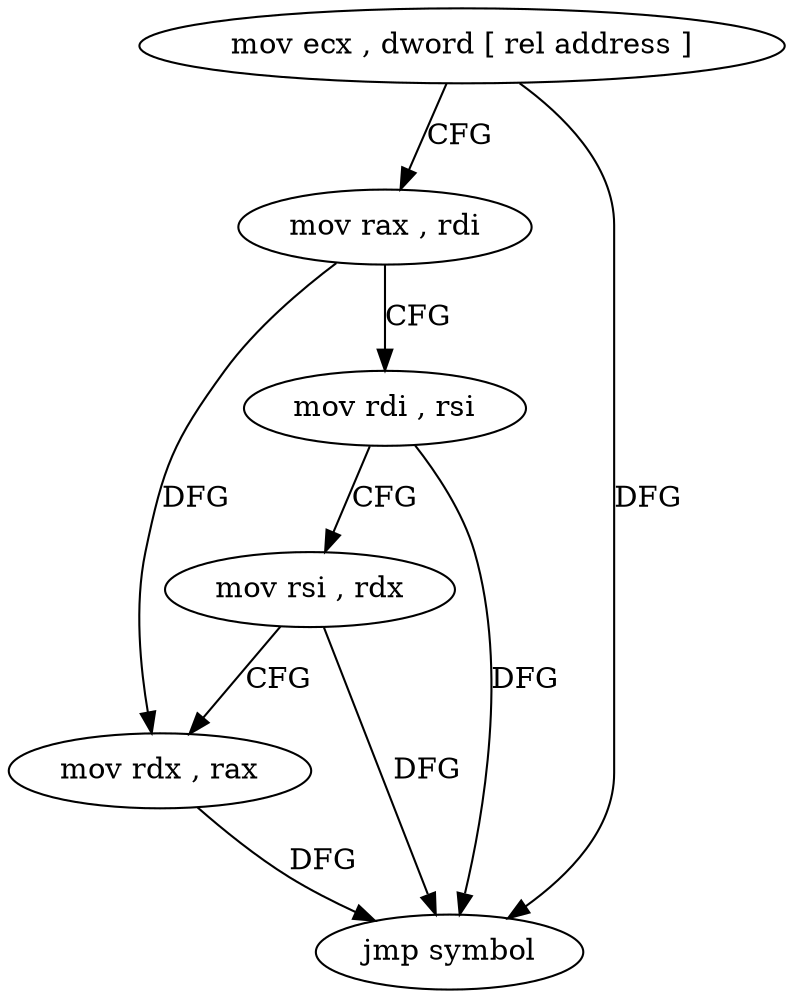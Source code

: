 digraph "func" {
"4254048" [label = "mov ecx , dword [ rel address ]" ]
"4254054" [label = "mov rax , rdi" ]
"4254057" [label = "mov rdi , rsi" ]
"4254060" [label = "mov rsi , rdx" ]
"4254063" [label = "mov rdx , rax" ]
"4254066" [label = "jmp symbol" ]
"4254048" -> "4254054" [ label = "CFG" ]
"4254048" -> "4254066" [ label = "DFG" ]
"4254054" -> "4254057" [ label = "CFG" ]
"4254054" -> "4254063" [ label = "DFG" ]
"4254057" -> "4254060" [ label = "CFG" ]
"4254057" -> "4254066" [ label = "DFG" ]
"4254060" -> "4254063" [ label = "CFG" ]
"4254060" -> "4254066" [ label = "DFG" ]
"4254063" -> "4254066" [ label = "DFG" ]
}
